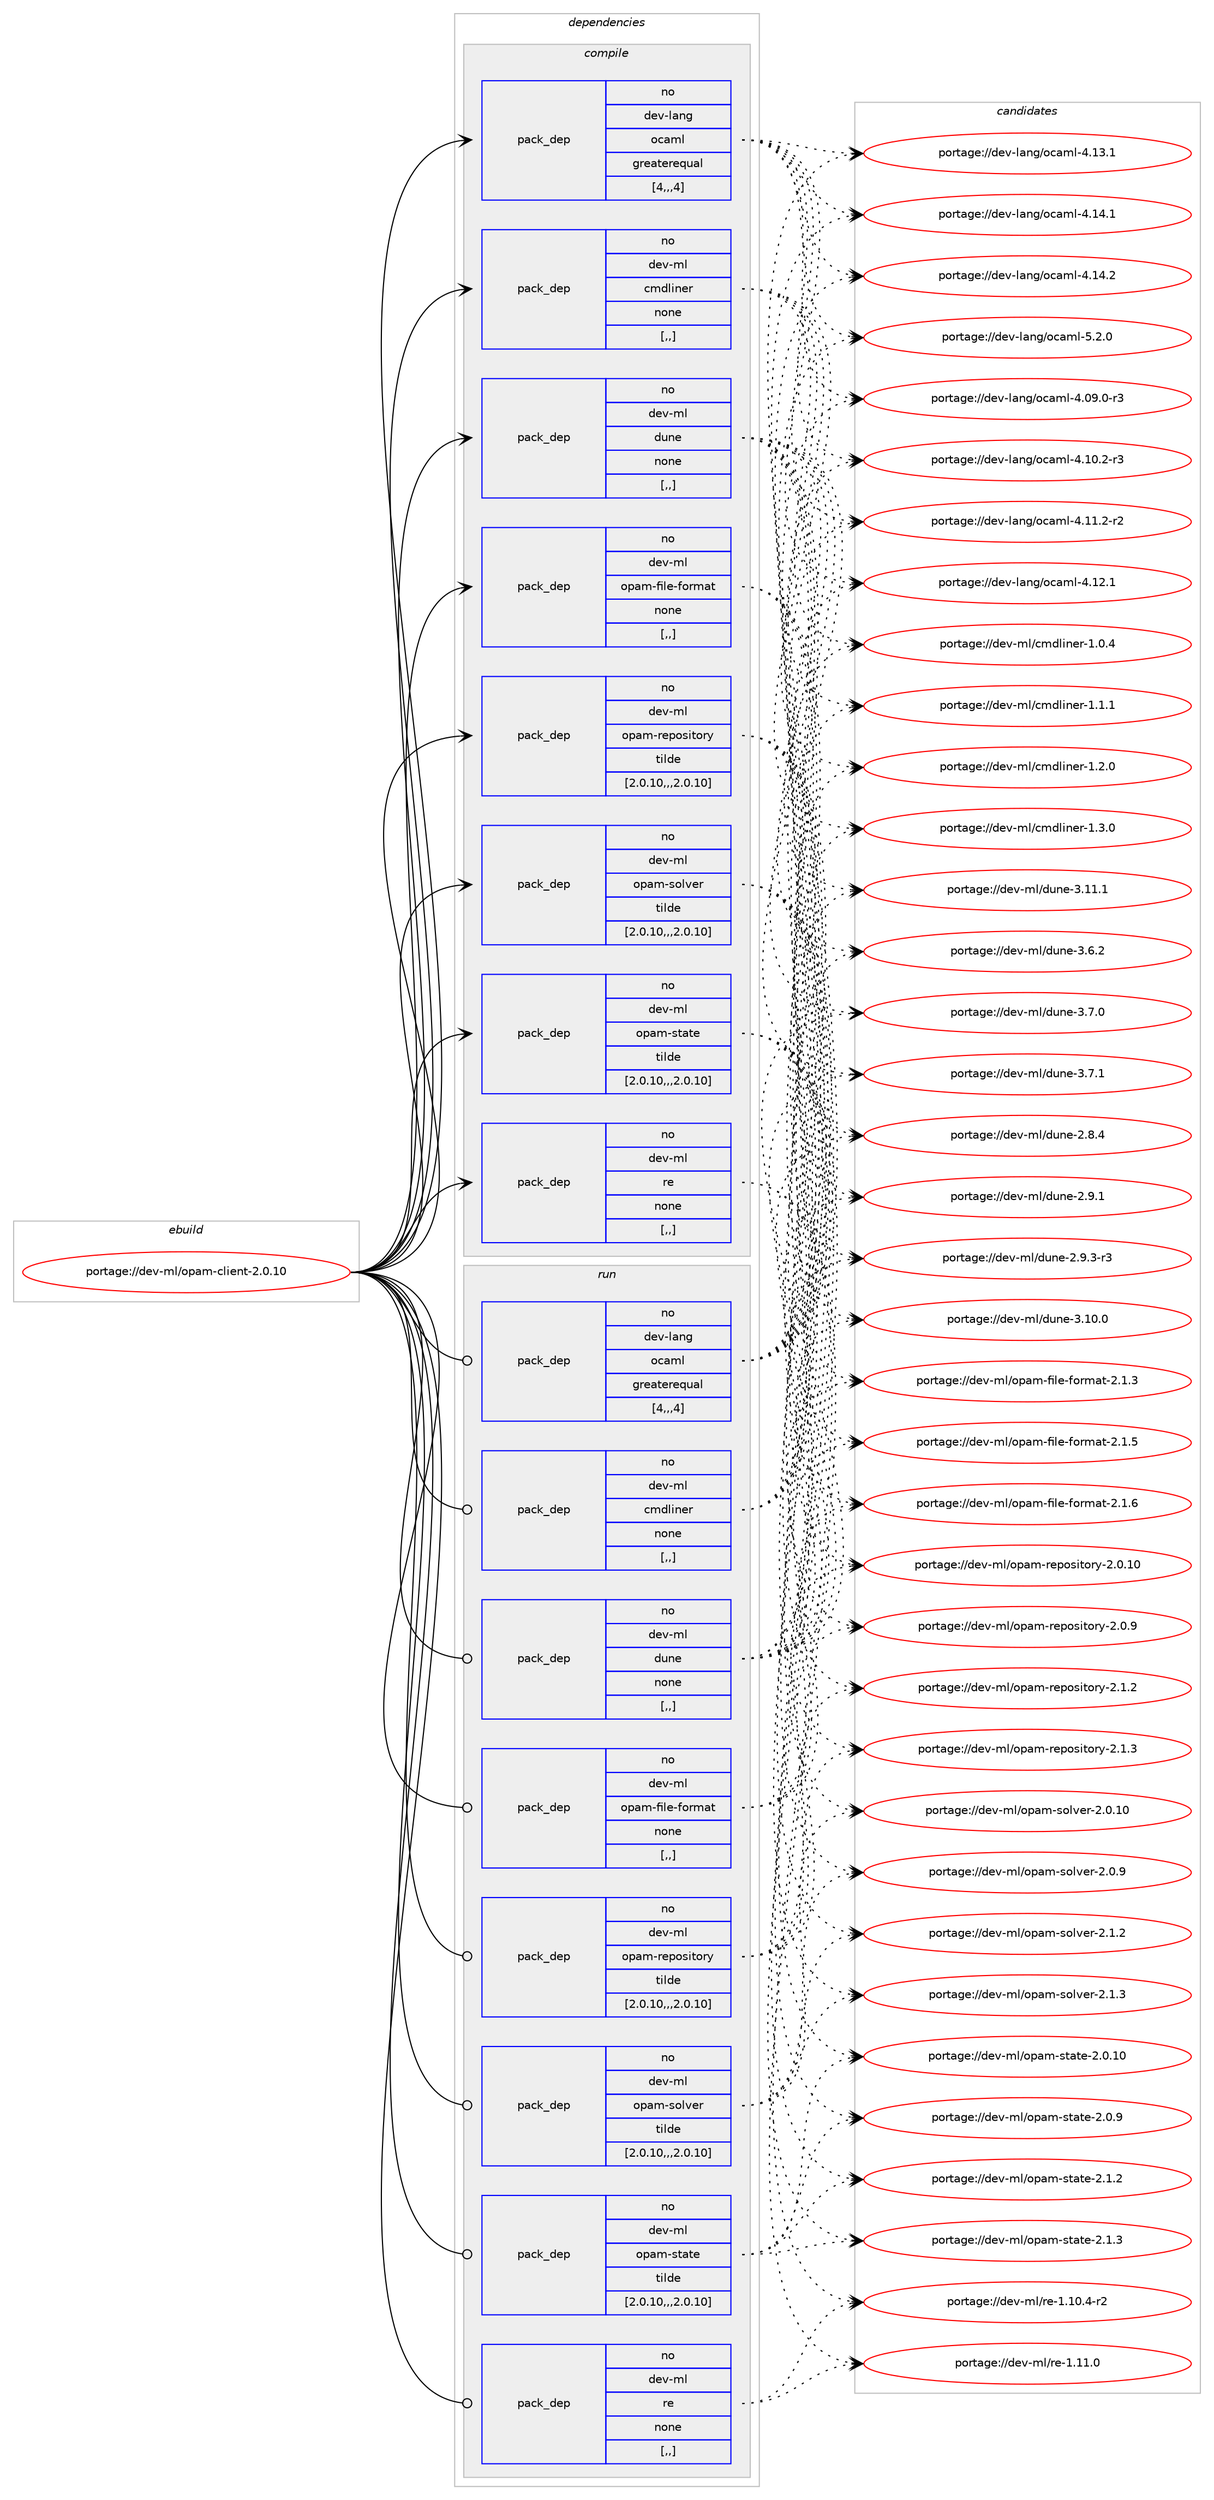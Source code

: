 digraph prolog {

# *************
# Graph options
# *************

newrank=true;
concentrate=true;
compound=true;
graph [rankdir=LR,fontname=Helvetica,fontsize=10,ranksep=1.5];#, ranksep=2.5, nodesep=0.2];
edge  [arrowhead=vee];
node  [fontname=Helvetica,fontsize=10];

# **********
# The ebuild
# **********

subgraph cluster_leftcol {
color=gray;
rank=same;
label=<<i>ebuild</i>>;
id [label="portage://dev-ml/opam-client-2.0.10", color=red, width=4, href="../dev-ml/opam-client-2.0.10.svg"];
}

# ****************
# The dependencies
# ****************

subgraph cluster_midcol {
color=gray;
label=<<i>dependencies</i>>;
subgraph cluster_compile {
fillcolor="#eeeeee";
style=filled;
label=<<i>compile</i>>;
subgraph pack88354 {
dependency118388 [label=<<TABLE BORDER="0" CELLBORDER="1" CELLSPACING="0" CELLPADDING="4" WIDTH="220"><TR><TD ROWSPAN="6" CELLPADDING="30">pack_dep</TD></TR><TR><TD WIDTH="110">no</TD></TR><TR><TD>dev-lang</TD></TR><TR><TD>ocaml</TD></TR><TR><TD>greaterequal</TD></TR><TR><TD>[4,,,4]</TD></TR></TABLE>>, shape=none, color=blue];
}
id:e -> dependency118388:w [weight=20,style="solid",arrowhead="vee"];
subgraph pack88355 {
dependency118389 [label=<<TABLE BORDER="0" CELLBORDER="1" CELLSPACING="0" CELLPADDING="4" WIDTH="220"><TR><TD ROWSPAN="6" CELLPADDING="30">pack_dep</TD></TR><TR><TD WIDTH="110">no</TD></TR><TR><TD>dev-ml</TD></TR><TR><TD>cmdliner</TD></TR><TR><TD>none</TD></TR><TR><TD>[,,]</TD></TR></TABLE>>, shape=none, color=blue];
}
id:e -> dependency118389:w [weight=20,style="solid",arrowhead="vee"];
subgraph pack88356 {
dependency118390 [label=<<TABLE BORDER="0" CELLBORDER="1" CELLSPACING="0" CELLPADDING="4" WIDTH="220"><TR><TD ROWSPAN="6" CELLPADDING="30">pack_dep</TD></TR><TR><TD WIDTH="110">no</TD></TR><TR><TD>dev-ml</TD></TR><TR><TD>dune</TD></TR><TR><TD>none</TD></TR><TR><TD>[,,]</TD></TR></TABLE>>, shape=none, color=blue];
}
id:e -> dependency118390:w [weight=20,style="solid",arrowhead="vee"];
subgraph pack88357 {
dependency118391 [label=<<TABLE BORDER="0" CELLBORDER="1" CELLSPACING="0" CELLPADDING="4" WIDTH="220"><TR><TD ROWSPAN="6" CELLPADDING="30">pack_dep</TD></TR><TR><TD WIDTH="110">no</TD></TR><TR><TD>dev-ml</TD></TR><TR><TD>opam-file-format</TD></TR><TR><TD>none</TD></TR><TR><TD>[,,]</TD></TR></TABLE>>, shape=none, color=blue];
}
id:e -> dependency118391:w [weight=20,style="solid",arrowhead="vee"];
subgraph pack88358 {
dependency118392 [label=<<TABLE BORDER="0" CELLBORDER="1" CELLSPACING="0" CELLPADDING="4" WIDTH="220"><TR><TD ROWSPAN="6" CELLPADDING="30">pack_dep</TD></TR><TR><TD WIDTH="110">no</TD></TR><TR><TD>dev-ml</TD></TR><TR><TD>opam-repository</TD></TR><TR><TD>tilde</TD></TR><TR><TD>[2.0.10,,,2.0.10]</TD></TR></TABLE>>, shape=none, color=blue];
}
id:e -> dependency118392:w [weight=20,style="solid",arrowhead="vee"];
subgraph pack88359 {
dependency118393 [label=<<TABLE BORDER="0" CELLBORDER="1" CELLSPACING="0" CELLPADDING="4" WIDTH="220"><TR><TD ROWSPAN="6" CELLPADDING="30">pack_dep</TD></TR><TR><TD WIDTH="110">no</TD></TR><TR><TD>dev-ml</TD></TR><TR><TD>opam-solver</TD></TR><TR><TD>tilde</TD></TR><TR><TD>[2.0.10,,,2.0.10]</TD></TR></TABLE>>, shape=none, color=blue];
}
id:e -> dependency118393:w [weight=20,style="solid",arrowhead="vee"];
subgraph pack88360 {
dependency118394 [label=<<TABLE BORDER="0" CELLBORDER="1" CELLSPACING="0" CELLPADDING="4" WIDTH="220"><TR><TD ROWSPAN="6" CELLPADDING="30">pack_dep</TD></TR><TR><TD WIDTH="110">no</TD></TR><TR><TD>dev-ml</TD></TR><TR><TD>opam-state</TD></TR><TR><TD>tilde</TD></TR><TR><TD>[2.0.10,,,2.0.10]</TD></TR></TABLE>>, shape=none, color=blue];
}
id:e -> dependency118394:w [weight=20,style="solid",arrowhead="vee"];
subgraph pack88361 {
dependency118395 [label=<<TABLE BORDER="0" CELLBORDER="1" CELLSPACING="0" CELLPADDING="4" WIDTH="220"><TR><TD ROWSPAN="6" CELLPADDING="30">pack_dep</TD></TR><TR><TD WIDTH="110">no</TD></TR><TR><TD>dev-ml</TD></TR><TR><TD>re</TD></TR><TR><TD>none</TD></TR><TR><TD>[,,]</TD></TR></TABLE>>, shape=none, color=blue];
}
id:e -> dependency118395:w [weight=20,style="solid",arrowhead="vee"];
}
subgraph cluster_compileandrun {
fillcolor="#eeeeee";
style=filled;
label=<<i>compile and run</i>>;
}
subgraph cluster_run {
fillcolor="#eeeeee";
style=filled;
label=<<i>run</i>>;
subgraph pack88362 {
dependency118396 [label=<<TABLE BORDER="0" CELLBORDER="1" CELLSPACING="0" CELLPADDING="4" WIDTH="220"><TR><TD ROWSPAN="6" CELLPADDING="30">pack_dep</TD></TR><TR><TD WIDTH="110">no</TD></TR><TR><TD>dev-lang</TD></TR><TR><TD>ocaml</TD></TR><TR><TD>greaterequal</TD></TR><TR><TD>[4,,,4]</TD></TR></TABLE>>, shape=none, color=blue];
}
id:e -> dependency118396:w [weight=20,style="solid",arrowhead="odot"];
subgraph pack88363 {
dependency118397 [label=<<TABLE BORDER="0" CELLBORDER="1" CELLSPACING="0" CELLPADDING="4" WIDTH="220"><TR><TD ROWSPAN="6" CELLPADDING="30">pack_dep</TD></TR><TR><TD WIDTH="110">no</TD></TR><TR><TD>dev-ml</TD></TR><TR><TD>cmdliner</TD></TR><TR><TD>none</TD></TR><TR><TD>[,,]</TD></TR></TABLE>>, shape=none, color=blue];
}
id:e -> dependency118397:w [weight=20,style="solid",arrowhead="odot"];
subgraph pack88364 {
dependency118398 [label=<<TABLE BORDER="0" CELLBORDER="1" CELLSPACING="0" CELLPADDING="4" WIDTH="220"><TR><TD ROWSPAN="6" CELLPADDING="30">pack_dep</TD></TR><TR><TD WIDTH="110">no</TD></TR><TR><TD>dev-ml</TD></TR><TR><TD>dune</TD></TR><TR><TD>none</TD></TR><TR><TD>[,,]</TD></TR></TABLE>>, shape=none, color=blue];
}
id:e -> dependency118398:w [weight=20,style="solid",arrowhead="odot"];
subgraph pack88365 {
dependency118399 [label=<<TABLE BORDER="0" CELLBORDER="1" CELLSPACING="0" CELLPADDING="4" WIDTH="220"><TR><TD ROWSPAN="6" CELLPADDING="30">pack_dep</TD></TR><TR><TD WIDTH="110">no</TD></TR><TR><TD>dev-ml</TD></TR><TR><TD>opam-file-format</TD></TR><TR><TD>none</TD></TR><TR><TD>[,,]</TD></TR></TABLE>>, shape=none, color=blue];
}
id:e -> dependency118399:w [weight=20,style="solid",arrowhead="odot"];
subgraph pack88366 {
dependency118400 [label=<<TABLE BORDER="0" CELLBORDER="1" CELLSPACING="0" CELLPADDING="4" WIDTH="220"><TR><TD ROWSPAN="6" CELLPADDING="30">pack_dep</TD></TR><TR><TD WIDTH="110">no</TD></TR><TR><TD>dev-ml</TD></TR><TR><TD>opam-repository</TD></TR><TR><TD>tilde</TD></TR><TR><TD>[2.0.10,,,2.0.10]</TD></TR></TABLE>>, shape=none, color=blue];
}
id:e -> dependency118400:w [weight=20,style="solid",arrowhead="odot"];
subgraph pack88367 {
dependency118401 [label=<<TABLE BORDER="0" CELLBORDER="1" CELLSPACING="0" CELLPADDING="4" WIDTH="220"><TR><TD ROWSPAN="6" CELLPADDING="30">pack_dep</TD></TR><TR><TD WIDTH="110">no</TD></TR><TR><TD>dev-ml</TD></TR><TR><TD>opam-solver</TD></TR><TR><TD>tilde</TD></TR><TR><TD>[2.0.10,,,2.0.10]</TD></TR></TABLE>>, shape=none, color=blue];
}
id:e -> dependency118401:w [weight=20,style="solid",arrowhead="odot"];
subgraph pack88368 {
dependency118402 [label=<<TABLE BORDER="0" CELLBORDER="1" CELLSPACING="0" CELLPADDING="4" WIDTH="220"><TR><TD ROWSPAN="6" CELLPADDING="30">pack_dep</TD></TR><TR><TD WIDTH="110">no</TD></TR><TR><TD>dev-ml</TD></TR><TR><TD>opam-state</TD></TR><TR><TD>tilde</TD></TR><TR><TD>[2.0.10,,,2.0.10]</TD></TR></TABLE>>, shape=none, color=blue];
}
id:e -> dependency118402:w [weight=20,style="solid",arrowhead="odot"];
subgraph pack88369 {
dependency118403 [label=<<TABLE BORDER="0" CELLBORDER="1" CELLSPACING="0" CELLPADDING="4" WIDTH="220"><TR><TD ROWSPAN="6" CELLPADDING="30">pack_dep</TD></TR><TR><TD WIDTH="110">no</TD></TR><TR><TD>dev-ml</TD></TR><TR><TD>re</TD></TR><TR><TD>none</TD></TR><TR><TD>[,,]</TD></TR></TABLE>>, shape=none, color=blue];
}
id:e -> dependency118403:w [weight=20,style="solid",arrowhead="odot"];
}
}

# **************
# The candidates
# **************

subgraph cluster_choices {
rank=same;
color=gray;
label=<<i>candidates</i>>;

subgraph choice88354 {
color=black;
nodesep=1;
choice1001011184510897110103471119997109108455246485746484511451 [label="portage://dev-lang/ocaml-4.09.0-r3", color=red, width=4,href="../dev-lang/ocaml-4.09.0-r3.svg"];
choice1001011184510897110103471119997109108455246494846504511451 [label="portage://dev-lang/ocaml-4.10.2-r3", color=red, width=4,href="../dev-lang/ocaml-4.10.2-r3.svg"];
choice1001011184510897110103471119997109108455246494946504511450 [label="portage://dev-lang/ocaml-4.11.2-r2", color=red, width=4,href="../dev-lang/ocaml-4.11.2-r2.svg"];
choice100101118451089711010347111999710910845524649504649 [label="portage://dev-lang/ocaml-4.12.1", color=red, width=4,href="../dev-lang/ocaml-4.12.1.svg"];
choice100101118451089711010347111999710910845524649514649 [label="portage://dev-lang/ocaml-4.13.1", color=red, width=4,href="../dev-lang/ocaml-4.13.1.svg"];
choice100101118451089711010347111999710910845524649524649 [label="portage://dev-lang/ocaml-4.14.1", color=red, width=4,href="../dev-lang/ocaml-4.14.1.svg"];
choice100101118451089711010347111999710910845524649524650 [label="portage://dev-lang/ocaml-4.14.2", color=red, width=4,href="../dev-lang/ocaml-4.14.2.svg"];
choice1001011184510897110103471119997109108455346504648 [label="portage://dev-lang/ocaml-5.2.0", color=red, width=4,href="../dev-lang/ocaml-5.2.0.svg"];
dependency118388:e -> choice1001011184510897110103471119997109108455246485746484511451:w [style=dotted,weight="100"];
dependency118388:e -> choice1001011184510897110103471119997109108455246494846504511451:w [style=dotted,weight="100"];
dependency118388:e -> choice1001011184510897110103471119997109108455246494946504511450:w [style=dotted,weight="100"];
dependency118388:e -> choice100101118451089711010347111999710910845524649504649:w [style=dotted,weight="100"];
dependency118388:e -> choice100101118451089711010347111999710910845524649514649:w [style=dotted,weight="100"];
dependency118388:e -> choice100101118451089711010347111999710910845524649524649:w [style=dotted,weight="100"];
dependency118388:e -> choice100101118451089711010347111999710910845524649524650:w [style=dotted,weight="100"];
dependency118388:e -> choice1001011184510897110103471119997109108455346504648:w [style=dotted,weight="100"];
}
subgraph choice88355 {
color=black;
nodesep=1;
choice100101118451091084799109100108105110101114454946484652 [label="portage://dev-ml/cmdliner-1.0.4", color=red, width=4,href="../dev-ml/cmdliner-1.0.4.svg"];
choice100101118451091084799109100108105110101114454946494649 [label="portage://dev-ml/cmdliner-1.1.1", color=red, width=4,href="../dev-ml/cmdliner-1.1.1.svg"];
choice100101118451091084799109100108105110101114454946504648 [label="portage://dev-ml/cmdliner-1.2.0", color=red, width=4,href="../dev-ml/cmdliner-1.2.0.svg"];
choice100101118451091084799109100108105110101114454946514648 [label="portage://dev-ml/cmdliner-1.3.0", color=red, width=4,href="../dev-ml/cmdliner-1.3.0.svg"];
dependency118389:e -> choice100101118451091084799109100108105110101114454946484652:w [style=dotted,weight="100"];
dependency118389:e -> choice100101118451091084799109100108105110101114454946494649:w [style=dotted,weight="100"];
dependency118389:e -> choice100101118451091084799109100108105110101114454946504648:w [style=dotted,weight="100"];
dependency118389:e -> choice100101118451091084799109100108105110101114454946514648:w [style=dotted,weight="100"];
}
subgraph choice88356 {
color=black;
nodesep=1;
choice1001011184510910847100117110101455046564652 [label="portage://dev-ml/dune-2.8.4", color=red, width=4,href="../dev-ml/dune-2.8.4.svg"];
choice1001011184510910847100117110101455046574649 [label="portage://dev-ml/dune-2.9.1", color=red, width=4,href="../dev-ml/dune-2.9.1.svg"];
choice10010111845109108471001171101014550465746514511451 [label="portage://dev-ml/dune-2.9.3-r3", color=red, width=4,href="../dev-ml/dune-2.9.3-r3.svg"];
choice100101118451091084710011711010145514649484648 [label="portage://dev-ml/dune-3.10.0", color=red, width=4,href="../dev-ml/dune-3.10.0.svg"];
choice100101118451091084710011711010145514649494649 [label="portage://dev-ml/dune-3.11.1", color=red, width=4,href="../dev-ml/dune-3.11.1.svg"];
choice1001011184510910847100117110101455146544650 [label="portage://dev-ml/dune-3.6.2", color=red, width=4,href="../dev-ml/dune-3.6.2.svg"];
choice1001011184510910847100117110101455146554648 [label="portage://dev-ml/dune-3.7.0", color=red, width=4,href="../dev-ml/dune-3.7.0.svg"];
choice1001011184510910847100117110101455146554649 [label="portage://dev-ml/dune-3.7.1", color=red, width=4,href="../dev-ml/dune-3.7.1.svg"];
dependency118390:e -> choice1001011184510910847100117110101455046564652:w [style=dotted,weight="100"];
dependency118390:e -> choice1001011184510910847100117110101455046574649:w [style=dotted,weight="100"];
dependency118390:e -> choice10010111845109108471001171101014550465746514511451:w [style=dotted,weight="100"];
dependency118390:e -> choice100101118451091084710011711010145514649484648:w [style=dotted,weight="100"];
dependency118390:e -> choice100101118451091084710011711010145514649494649:w [style=dotted,weight="100"];
dependency118390:e -> choice1001011184510910847100117110101455146544650:w [style=dotted,weight="100"];
dependency118390:e -> choice1001011184510910847100117110101455146554648:w [style=dotted,weight="100"];
dependency118390:e -> choice1001011184510910847100117110101455146554649:w [style=dotted,weight="100"];
}
subgraph choice88357 {
color=black;
nodesep=1;
choice100101118451091084711111297109451021051081014510211111410997116455046494651 [label="portage://dev-ml/opam-file-format-2.1.3", color=red, width=4,href="../dev-ml/opam-file-format-2.1.3.svg"];
choice100101118451091084711111297109451021051081014510211111410997116455046494653 [label="portage://dev-ml/opam-file-format-2.1.5", color=red, width=4,href="../dev-ml/opam-file-format-2.1.5.svg"];
choice100101118451091084711111297109451021051081014510211111410997116455046494654 [label="portage://dev-ml/opam-file-format-2.1.6", color=red, width=4,href="../dev-ml/opam-file-format-2.1.6.svg"];
dependency118391:e -> choice100101118451091084711111297109451021051081014510211111410997116455046494651:w [style=dotted,weight="100"];
dependency118391:e -> choice100101118451091084711111297109451021051081014510211111410997116455046494653:w [style=dotted,weight="100"];
dependency118391:e -> choice100101118451091084711111297109451021051081014510211111410997116455046494654:w [style=dotted,weight="100"];
}
subgraph choice88358 {
color=black;
nodesep=1;
choice1001011184510910847111112971094511410111211111510511611111412145504648464948 [label="portage://dev-ml/opam-repository-2.0.10", color=red, width=4,href="../dev-ml/opam-repository-2.0.10.svg"];
choice10010111845109108471111129710945114101112111115105116111114121455046484657 [label="portage://dev-ml/opam-repository-2.0.9", color=red, width=4,href="../dev-ml/opam-repository-2.0.9.svg"];
choice10010111845109108471111129710945114101112111115105116111114121455046494650 [label="portage://dev-ml/opam-repository-2.1.2", color=red, width=4,href="../dev-ml/opam-repository-2.1.2.svg"];
choice10010111845109108471111129710945114101112111115105116111114121455046494651 [label="portage://dev-ml/opam-repository-2.1.3", color=red, width=4,href="../dev-ml/opam-repository-2.1.3.svg"];
dependency118392:e -> choice1001011184510910847111112971094511410111211111510511611111412145504648464948:w [style=dotted,weight="100"];
dependency118392:e -> choice10010111845109108471111129710945114101112111115105116111114121455046484657:w [style=dotted,weight="100"];
dependency118392:e -> choice10010111845109108471111129710945114101112111115105116111114121455046494650:w [style=dotted,weight="100"];
dependency118392:e -> choice10010111845109108471111129710945114101112111115105116111114121455046494651:w [style=dotted,weight="100"];
}
subgraph choice88359 {
color=black;
nodesep=1;
choice1001011184510910847111112971094511511110811810111445504648464948 [label="portage://dev-ml/opam-solver-2.0.10", color=red, width=4,href="../dev-ml/opam-solver-2.0.10.svg"];
choice10010111845109108471111129710945115111108118101114455046484657 [label="portage://dev-ml/opam-solver-2.0.9", color=red, width=4,href="../dev-ml/opam-solver-2.0.9.svg"];
choice10010111845109108471111129710945115111108118101114455046494650 [label="portage://dev-ml/opam-solver-2.1.2", color=red, width=4,href="../dev-ml/opam-solver-2.1.2.svg"];
choice10010111845109108471111129710945115111108118101114455046494651 [label="portage://dev-ml/opam-solver-2.1.3", color=red, width=4,href="../dev-ml/opam-solver-2.1.3.svg"];
dependency118393:e -> choice1001011184510910847111112971094511511110811810111445504648464948:w [style=dotted,weight="100"];
dependency118393:e -> choice10010111845109108471111129710945115111108118101114455046484657:w [style=dotted,weight="100"];
dependency118393:e -> choice10010111845109108471111129710945115111108118101114455046494650:w [style=dotted,weight="100"];
dependency118393:e -> choice10010111845109108471111129710945115111108118101114455046494651:w [style=dotted,weight="100"];
}
subgraph choice88360 {
color=black;
nodesep=1;
choice100101118451091084711111297109451151169711610145504648464948 [label="portage://dev-ml/opam-state-2.0.10", color=red, width=4,href="../dev-ml/opam-state-2.0.10.svg"];
choice1001011184510910847111112971094511511697116101455046484657 [label="portage://dev-ml/opam-state-2.0.9", color=red, width=4,href="../dev-ml/opam-state-2.0.9.svg"];
choice1001011184510910847111112971094511511697116101455046494650 [label="portage://dev-ml/opam-state-2.1.2", color=red, width=4,href="../dev-ml/opam-state-2.1.2.svg"];
choice1001011184510910847111112971094511511697116101455046494651 [label="portage://dev-ml/opam-state-2.1.3", color=red, width=4,href="../dev-ml/opam-state-2.1.3.svg"];
dependency118394:e -> choice100101118451091084711111297109451151169711610145504648464948:w [style=dotted,weight="100"];
dependency118394:e -> choice1001011184510910847111112971094511511697116101455046484657:w [style=dotted,weight="100"];
dependency118394:e -> choice1001011184510910847111112971094511511697116101455046494650:w [style=dotted,weight="100"];
dependency118394:e -> choice1001011184510910847111112971094511511697116101455046494651:w [style=dotted,weight="100"];
}
subgraph choice88361 {
color=black;
nodesep=1;
choice1001011184510910847114101454946494846524511450 [label="portage://dev-ml/re-1.10.4-r2", color=red, width=4,href="../dev-ml/re-1.10.4-r2.svg"];
choice100101118451091084711410145494649494648 [label="portage://dev-ml/re-1.11.0", color=red, width=4,href="../dev-ml/re-1.11.0.svg"];
dependency118395:e -> choice1001011184510910847114101454946494846524511450:w [style=dotted,weight="100"];
dependency118395:e -> choice100101118451091084711410145494649494648:w [style=dotted,weight="100"];
}
subgraph choice88362 {
color=black;
nodesep=1;
choice1001011184510897110103471119997109108455246485746484511451 [label="portage://dev-lang/ocaml-4.09.0-r3", color=red, width=4,href="../dev-lang/ocaml-4.09.0-r3.svg"];
choice1001011184510897110103471119997109108455246494846504511451 [label="portage://dev-lang/ocaml-4.10.2-r3", color=red, width=4,href="../dev-lang/ocaml-4.10.2-r3.svg"];
choice1001011184510897110103471119997109108455246494946504511450 [label="portage://dev-lang/ocaml-4.11.2-r2", color=red, width=4,href="../dev-lang/ocaml-4.11.2-r2.svg"];
choice100101118451089711010347111999710910845524649504649 [label="portage://dev-lang/ocaml-4.12.1", color=red, width=4,href="../dev-lang/ocaml-4.12.1.svg"];
choice100101118451089711010347111999710910845524649514649 [label="portage://dev-lang/ocaml-4.13.1", color=red, width=4,href="../dev-lang/ocaml-4.13.1.svg"];
choice100101118451089711010347111999710910845524649524649 [label="portage://dev-lang/ocaml-4.14.1", color=red, width=4,href="../dev-lang/ocaml-4.14.1.svg"];
choice100101118451089711010347111999710910845524649524650 [label="portage://dev-lang/ocaml-4.14.2", color=red, width=4,href="../dev-lang/ocaml-4.14.2.svg"];
choice1001011184510897110103471119997109108455346504648 [label="portage://dev-lang/ocaml-5.2.0", color=red, width=4,href="../dev-lang/ocaml-5.2.0.svg"];
dependency118396:e -> choice1001011184510897110103471119997109108455246485746484511451:w [style=dotted,weight="100"];
dependency118396:e -> choice1001011184510897110103471119997109108455246494846504511451:w [style=dotted,weight="100"];
dependency118396:e -> choice1001011184510897110103471119997109108455246494946504511450:w [style=dotted,weight="100"];
dependency118396:e -> choice100101118451089711010347111999710910845524649504649:w [style=dotted,weight="100"];
dependency118396:e -> choice100101118451089711010347111999710910845524649514649:w [style=dotted,weight="100"];
dependency118396:e -> choice100101118451089711010347111999710910845524649524649:w [style=dotted,weight="100"];
dependency118396:e -> choice100101118451089711010347111999710910845524649524650:w [style=dotted,weight="100"];
dependency118396:e -> choice1001011184510897110103471119997109108455346504648:w [style=dotted,weight="100"];
}
subgraph choice88363 {
color=black;
nodesep=1;
choice100101118451091084799109100108105110101114454946484652 [label="portage://dev-ml/cmdliner-1.0.4", color=red, width=4,href="../dev-ml/cmdliner-1.0.4.svg"];
choice100101118451091084799109100108105110101114454946494649 [label="portage://dev-ml/cmdliner-1.1.1", color=red, width=4,href="../dev-ml/cmdliner-1.1.1.svg"];
choice100101118451091084799109100108105110101114454946504648 [label="portage://dev-ml/cmdliner-1.2.0", color=red, width=4,href="../dev-ml/cmdliner-1.2.0.svg"];
choice100101118451091084799109100108105110101114454946514648 [label="portage://dev-ml/cmdliner-1.3.0", color=red, width=4,href="../dev-ml/cmdliner-1.3.0.svg"];
dependency118397:e -> choice100101118451091084799109100108105110101114454946484652:w [style=dotted,weight="100"];
dependency118397:e -> choice100101118451091084799109100108105110101114454946494649:w [style=dotted,weight="100"];
dependency118397:e -> choice100101118451091084799109100108105110101114454946504648:w [style=dotted,weight="100"];
dependency118397:e -> choice100101118451091084799109100108105110101114454946514648:w [style=dotted,weight="100"];
}
subgraph choice88364 {
color=black;
nodesep=1;
choice1001011184510910847100117110101455046564652 [label="portage://dev-ml/dune-2.8.4", color=red, width=4,href="../dev-ml/dune-2.8.4.svg"];
choice1001011184510910847100117110101455046574649 [label="portage://dev-ml/dune-2.9.1", color=red, width=4,href="../dev-ml/dune-2.9.1.svg"];
choice10010111845109108471001171101014550465746514511451 [label="portage://dev-ml/dune-2.9.3-r3", color=red, width=4,href="../dev-ml/dune-2.9.3-r3.svg"];
choice100101118451091084710011711010145514649484648 [label="portage://dev-ml/dune-3.10.0", color=red, width=4,href="../dev-ml/dune-3.10.0.svg"];
choice100101118451091084710011711010145514649494649 [label="portage://dev-ml/dune-3.11.1", color=red, width=4,href="../dev-ml/dune-3.11.1.svg"];
choice1001011184510910847100117110101455146544650 [label="portage://dev-ml/dune-3.6.2", color=red, width=4,href="../dev-ml/dune-3.6.2.svg"];
choice1001011184510910847100117110101455146554648 [label="portage://dev-ml/dune-3.7.0", color=red, width=4,href="../dev-ml/dune-3.7.0.svg"];
choice1001011184510910847100117110101455146554649 [label="portage://dev-ml/dune-3.7.1", color=red, width=4,href="../dev-ml/dune-3.7.1.svg"];
dependency118398:e -> choice1001011184510910847100117110101455046564652:w [style=dotted,weight="100"];
dependency118398:e -> choice1001011184510910847100117110101455046574649:w [style=dotted,weight="100"];
dependency118398:e -> choice10010111845109108471001171101014550465746514511451:w [style=dotted,weight="100"];
dependency118398:e -> choice100101118451091084710011711010145514649484648:w [style=dotted,weight="100"];
dependency118398:e -> choice100101118451091084710011711010145514649494649:w [style=dotted,weight="100"];
dependency118398:e -> choice1001011184510910847100117110101455146544650:w [style=dotted,weight="100"];
dependency118398:e -> choice1001011184510910847100117110101455146554648:w [style=dotted,weight="100"];
dependency118398:e -> choice1001011184510910847100117110101455146554649:w [style=dotted,weight="100"];
}
subgraph choice88365 {
color=black;
nodesep=1;
choice100101118451091084711111297109451021051081014510211111410997116455046494651 [label="portage://dev-ml/opam-file-format-2.1.3", color=red, width=4,href="../dev-ml/opam-file-format-2.1.3.svg"];
choice100101118451091084711111297109451021051081014510211111410997116455046494653 [label="portage://dev-ml/opam-file-format-2.1.5", color=red, width=4,href="../dev-ml/opam-file-format-2.1.5.svg"];
choice100101118451091084711111297109451021051081014510211111410997116455046494654 [label="portage://dev-ml/opam-file-format-2.1.6", color=red, width=4,href="../dev-ml/opam-file-format-2.1.6.svg"];
dependency118399:e -> choice100101118451091084711111297109451021051081014510211111410997116455046494651:w [style=dotted,weight="100"];
dependency118399:e -> choice100101118451091084711111297109451021051081014510211111410997116455046494653:w [style=dotted,weight="100"];
dependency118399:e -> choice100101118451091084711111297109451021051081014510211111410997116455046494654:w [style=dotted,weight="100"];
}
subgraph choice88366 {
color=black;
nodesep=1;
choice1001011184510910847111112971094511410111211111510511611111412145504648464948 [label="portage://dev-ml/opam-repository-2.0.10", color=red, width=4,href="../dev-ml/opam-repository-2.0.10.svg"];
choice10010111845109108471111129710945114101112111115105116111114121455046484657 [label="portage://dev-ml/opam-repository-2.0.9", color=red, width=4,href="../dev-ml/opam-repository-2.0.9.svg"];
choice10010111845109108471111129710945114101112111115105116111114121455046494650 [label="portage://dev-ml/opam-repository-2.1.2", color=red, width=4,href="../dev-ml/opam-repository-2.1.2.svg"];
choice10010111845109108471111129710945114101112111115105116111114121455046494651 [label="portage://dev-ml/opam-repository-2.1.3", color=red, width=4,href="../dev-ml/opam-repository-2.1.3.svg"];
dependency118400:e -> choice1001011184510910847111112971094511410111211111510511611111412145504648464948:w [style=dotted,weight="100"];
dependency118400:e -> choice10010111845109108471111129710945114101112111115105116111114121455046484657:w [style=dotted,weight="100"];
dependency118400:e -> choice10010111845109108471111129710945114101112111115105116111114121455046494650:w [style=dotted,weight="100"];
dependency118400:e -> choice10010111845109108471111129710945114101112111115105116111114121455046494651:w [style=dotted,weight="100"];
}
subgraph choice88367 {
color=black;
nodesep=1;
choice1001011184510910847111112971094511511110811810111445504648464948 [label="portage://dev-ml/opam-solver-2.0.10", color=red, width=4,href="../dev-ml/opam-solver-2.0.10.svg"];
choice10010111845109108471111129710945115111108118101114455046484657 [label="portage://dev-ml/opam-solver-2.0.9", color=red, width=4,href="../dev-ml/opam-solver-2.0.9.svg"];
choice10010111845109108471111129710945115111108118101114455046494650 [label="portage://dev-ml/opam-solver-2.1.2", color=red, width=4,href="../dev-ml/opam-solver-2.1.2.svg"];
choice10010111845109108471111129710945115111108118101114455046494651 [label="portage://dev-ml/opam-solver-2.1.3", color=red, width=4,href="../dev-ml/opam-solver-2.1.3.svg"];
dependency118401:e -> choice1001011184510910847111112971094511511110811810111445504648464948:w [style=dotted,weight="100"];
dependency118401:e -> choice10010111845109108471111129710945115111108118101114455046484657:w [style=dotted,weight="100"];
dependency118401:e -> choice10010111845109108471111129710945115111108118101114455046494650:w [style=dotted,weight="100"];
dependency118401:e -> choice10010111845109108471111129710945115111108118101114455046494651:w [style=dotted,weight="100"];
}
subgraph choice88368 {
color=black;
nodesep=1;
choice100101118451091084711111297109451151169711610145504648464948 [label="portage://dev-ml/opam-state-2.0.10", color=red, width=4,href="../dev-ml/opam-state-2.0.10.svg"];
choice1001011184510910847111112971094511511697116101455046484657 [label="portage://dev-ml/opam-state-2.0.9", color=red, width=4,href="../dev-ml/opam-state-2.0.9.svg"];
choice1001011184510910847111112971094511511697116101455046494650 [label="portage://dev-ml/opam-state-2.1.2", color=red, width=4,href="../dev-ml/opam-state-2.1.2.svg"];
choice1001011184510910847111112971094511511697116101455046494651 [label="portage://dev-ml/opam-state-2.1.3", color=red, width=4,href="../dev-ml/opam-state-2.1.3.svg"];
dependency118402:e -> choice100101118451091084711111297109451151169711610145504648464948:w [style=dotted,weight="100"];
dependency118402:e -> choice1001011184510910847111112971094511511697116101455046484657:w [style=dotted,weight="100"];
dependency118402:e -> choice1001011184510910847111112971094511511697116101455046494650:w [style=dotted,weight="100"];
dependency118402:e -> choice1001011184510910847111112971094511511697116101455046494651:w [style=dotted,weight="100"];
}
subgraph choice88369 {
color=black;
nodesep=1;
choice1001011184510910847114101454946494846524511450 [label="portage://dev-ml/re-1.10.4-r2", color=red, width=4,href="../dev-ml/re-1.10.4-r2.svg"];
choice100101118451091084711410145494649494648 [label="portage://dev-ml/re-1.11.0", color=red, width=4,href="../dev-ml/re-1.11.0.svg"];
dependency118403:e -> choice1001011184510910847114101454946494846524511450:w [style=dotted,weight="100"];
dependency118403:e -> choice100101118451091084711410145494649494648:w [style=dotted,weight="100"];
}
}

}
